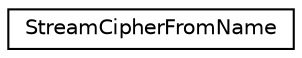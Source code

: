 digraph "Graphical Class Hierarchy"
{
 // LATEX_PDF_SIZE
  edge [fontname="Helvetica",fontsize="10",labelfontname="Helvetica",labelfontsize="10"];
  node [fontname="Helvetica",fontsize="10",shape=record];
  rankdir="LR";
  Node0 [label="StreamCipherFromName",height=0.2,width=0.4,color="black", fillcolor="white", style="filled",URL="$class_stream_cipher_from_name.html",tooltip="Get a Stream Cipher instance from it's enumeration name."];
}
